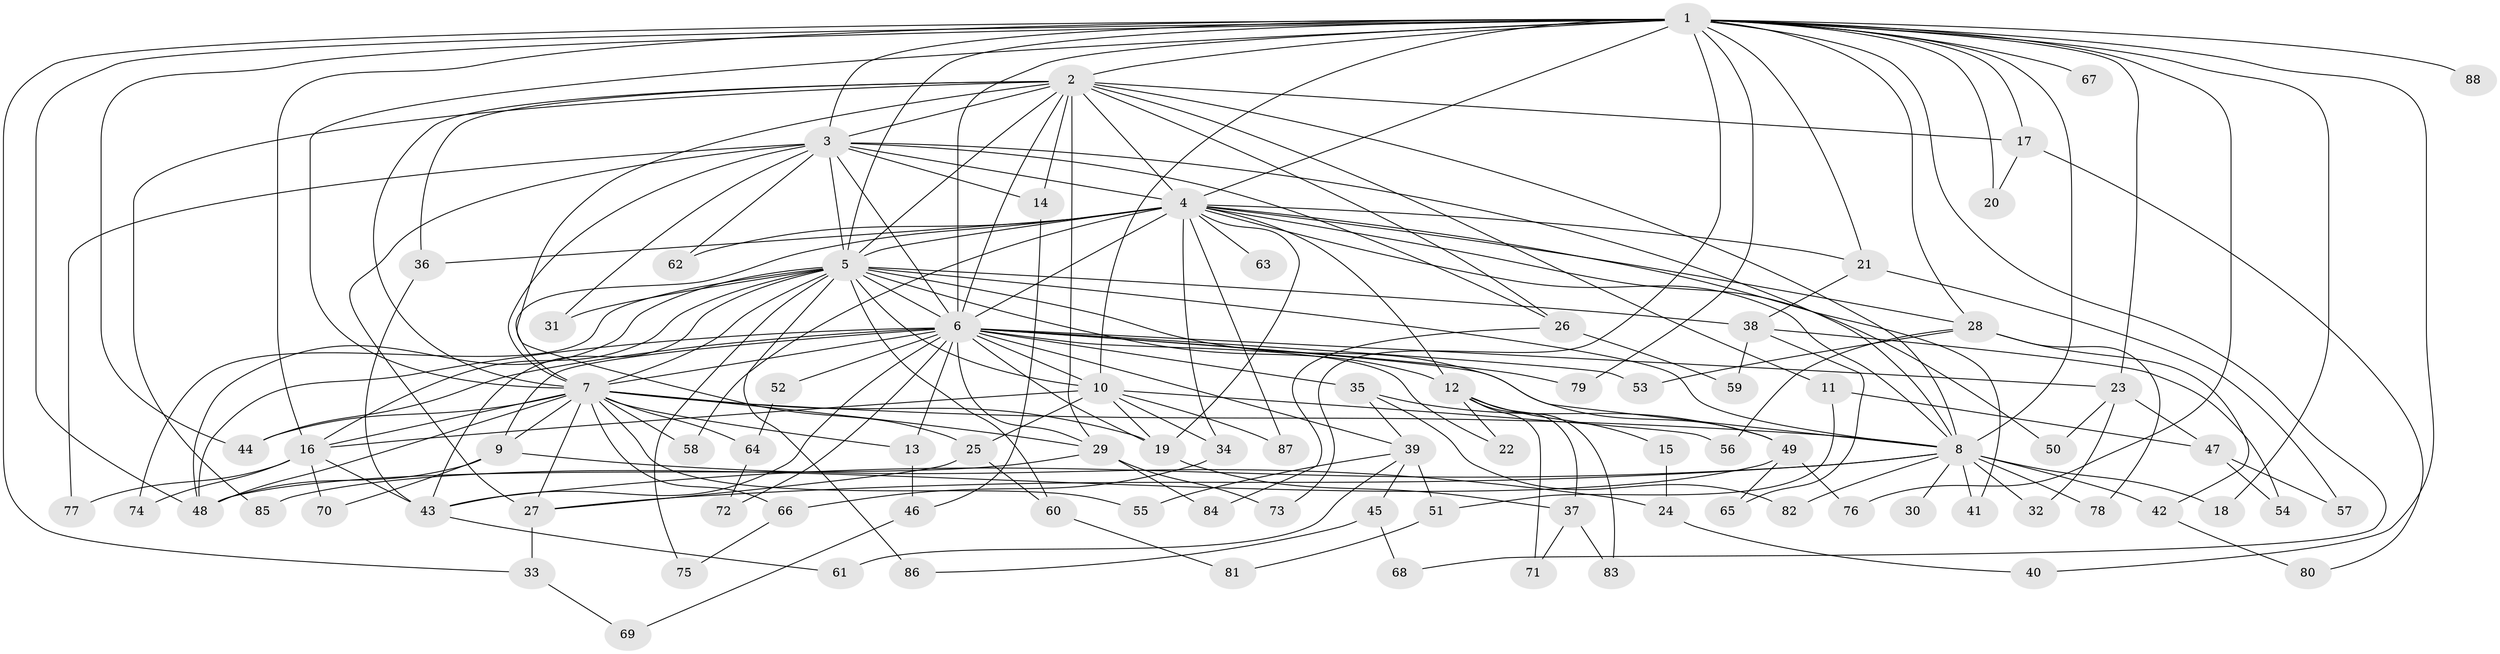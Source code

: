 // original degree distribution, {24: 0.016129032258064516, 19: 0.008064516129032258, 18: 0.016129032258064516, 25: 0.008064516129032258, 22: 0.008064516129032258, 21: 0.016129032258064516, 23: 0.008064516129032258, 5: 0.056451612903225805, 7: 0.024193548387096774, 4: 0.11290322580645161, 8: 0.008064516129032258, 3: 0.23387096774193547, 6: 0.008064516129032258, 2: 0.47580645161290325}
// Generated by graph-tools (version 1.1) at 2025/49/03/04/25 22:49:18]
// undirected, 88 vertices, 195 edges
graph export_dot {
  node [color=gray90,style=filled];
  1;
  2;
  3;
  4;
  5;
  6;
  7;
  8;
  9;
  10;
  11;
  12;
  13;
  14;
  15;
  16;
  17;
  18;
  19;
  20;
  21;
  22;
  23;
  24;
  25;
  26;
  27;
  28;
  29;
  30;
  31;
  32;
  33;
  34;
  35;
  36;
  37;
  38;
  39;
  40;
  41;
  42;
  43;
  44;
  45;
  46;
  47;
  48;
  49;
  50;
  51;
  52;
  53;
  54;
  55;
  56;
  57;
  58;
  59;
  60;
  61;
  62;
  63;
  64;
  65;
  66;
  67;
  68;
  69;
  70;
  71;
  72;
  73;
  74;
  75;
  76;
  77;
  78;
  79;
  80;
  81;
  82;
  83;
  84;
  85;
  86;
  87;
  88;
  1 -- 2 [weight=2.0];
  1 -- 3 [weight=2.0];
  1 -- 4 [weight=2.0];
  1 -- 5 [weight=2.0];
  1 -- 6 [weight=4.0];
  1 -- 7 [weight=3.0];
  1 -- 8 [weight=2.0];
  1 -- 10 [weight=1.0];
  1 -- 16 [weight=1.0];
  1 -- 17 [weight=1.0];
  1 -- 18 [weight=1.0];
  1 -- 20 [weight=1.0];
  1 -- 21 [weight=1.0];
  1 -- 23 [weight=1.0];
  1 -- 28 [weight=2.0];
  1 -- 33 [weight=1.0];
  1 -- 40 [weight=1.0];
  1 -- 44 [weight=1.0];
  1 -- 48 [weight=1.0];
  1 -- 67 [weight=2.0];
  1 -- 68 [weight=1.0];
  1 -- 73 [weight=1.0];
  1 -- 76 [weight=1.0];
  1 -- 79 [weight=1.0];
  1 -- 88 [weight=1.0];
  2 -- 3 [weight=1.0];
  2 -- 4 [weight=2.0];
  2 -- 5 [weight=1.0];
  2 -- 6 [weight=2.0];
  2 -- 7 [weight=1.0];
  2 -- 8 [weight=1.0];
  2 -- 11 [weight=1.0];
  2 -- 14 [weight=1.0];
  2 -- 17 [weight=1.0];
  2 -- 25 [weight=1.0];
  2 -- 26 [weight=1.0];
  2 -- 29 [weight=1.0];
  2 -- 36 [weight=1.0];
  2 -- 85 [weight=1.0];
  3 -- 4 [weight=2.0];
  3 -- 5 [weight=1.0];
  3 -- 6 [weight=2.0];
  3 -- 7 [weight=2.0];
  3 -- 8 [weight=3.0];
  3 -- 14 [weight=1.0];
  3 -- 26 [weight=1.0];
  3 -- 27 [weight=1.0];
  3 -- 31 [weight=1.0];
  3 -- 62 [weight=1.0];
  3 -- 77 [weight=1.0];
  4 -- 5 [weight=1.0];
  4 -- 6 [weight=2.0];
  4 -- 7 [weight=1.0];
  4 -- 8 [weight=1.0];
  4 -- 12 [weight=1.0];
  4 -- 19 [weight=1.0];
  4 -- 21 [weight=1.0];
  4 -- 28 [weight=2.0];
  4 -- 34 [weight=1.0];
  4 -- 36 [weight=1.0];
  4 -- 41 [weight=1.0];
  4 -- 50 [weight=1.0];
  4 -- 58 [weight=1.0];
  4 -- 62 [weight=2.0];
  4 -- 63 [weight=1.0];
  4 -- 87 [weight=1.0];
  5 -- 6 [weight=3.0];
  5 -- 7 [weight=1.0];
  5 -- 8 [weight=1.0];
  5 -- 10 [weight=1.0];
  5 -- 12 [weight=1.0];
  5 -- 16 [weight=1.0];
  5 -- 31 [weight=1.0];
  5 -- 38 [weight=1.0];
  5 -- 43 [weight=1.0];
  5 -- 48 [weight=1.0];
  5 -- 49 [weight=1.0];
  5 -- 60 [weight=1.0];
  5 -- 74 [weight=1.0];
  5 -- 75 [weight=1.0];
  5 -- 86 [weight=1.0];
  6 -- 7 [weight=3.0];
  6 -- 8 [weight=2.0];
  6 -- 9 [weight=1.0];
  6 -- 10 [weight=2.0];
  6 -- 13 [weight=1.0];
  6 -- 19 [weight=1.0];
  6 -- 22 [weight=1.0];
  6 -- 23 [weight=1.0];
  6 -- 29 [weight=3.0];
  6 -- 35 [weight=1.0];
  6 -- 39 [weight=1.0];
  6 -- 43 [weight=1.0];
  6 -- 44 [weight=1.0];
  6 -- 48 [weight=1.0];
  6 -- 52 [weight=1.0];
  6 -- 53 [weight=1.0];
  6 -- 72 [weight=1.0];
  6 -- 79 [weight=1.0];
  7 -- 8 [weight=1.0];
  7 -- 9 [weight=1.0];
  7 -- 13 [weight=1.0];
  7 -- 16 [weight=1.0];
  7 -- 19 [weight=1.0];
  7 -- 27 [weight=1.0];
  7 -- 29 [weight=2.0];
  7 -- 44 [weight=1.0];
  7 -- 48 [weight=1.0];
  7 -- 55 [weight=1.0];
  7 -- 58 [weight=1.0];
  7 -- 64 [weight=1.0];
  7 -- 66 [weight=1.0];
  8 -- 18 [weight=1.0];
  8 -- 27 [weight=1.0];
  8 -- 30 [weight=1.0];
  8 -- 32 [weight=1.0];
  8 -- 41 [weight=1.0];
  8 -- 42 [weight=1.0];
  8 -- 43 [weight=1.0];
  8 -- 78 [weight=1.0];
  8 -- 82 [weight=1.0];
  9 -- 24 [weight=1.0];
  9 -- 48 [weight=1.0];
  9 -- 70 [weight=1.0];
  10 -- 16 [weight=1.0];
  10 -- 19 [weight=1.0];
  10 -- 25 [weight=1.0];
  10 -- 34 [weight=1.0];
  10 -- 56 [weight=1.0];
  10 -- 87 [weight=1.0];
  11 -- 47 [weight=1.0];
  11 -- 51 [weight=1.0];
  12 -- 15 [weight=1.0];
  12 -- 22 [weight=1.0];
  12 -- 37 [weight=1.0];
  12 -- 71 [weight=1.0];
  12 -- 83 [weight=1.0];
  13 -- 46 [weight=1.0];
  14 -- 46 [weight=1.0];
  15 -- 24 [weight=1.0];
  16 -- 43 [weight=1.0];
  16 -- 70 [weight=1.0];
  16 -- 74 [weight=1.0];
  16 -- 77 [weight=1.0];
  17 -- 20 [weight=1.0];
  17 -- 80 [weight=1.0];
  19 -- 37 [weight=1.0];
  21 -- 38 [weight=1.0];
  21 -- 57 [weight=1.0];
  23 -- 32 [weight=1.0];
  23 -- 47 [weight=1.0];
  23 -- 50 [weight=1.0];
  24 -- 40 [weight=1.0];
  25 -- 27 [weight=1.0];
  25 -- 60 [weight=1.0];
  26 -- 59 [weight=1.0];
  26 -- 84 [weight=1.0];
  27 -- 33 [weight=1.0];
  28 -- 42 [weight=1.0];
  28 -- 53 [weight=1.0];
  28 -- 56 [weight=1.0];
  28 -- 78 [weight=1.0];
  29 -- 48 [weight=1.0];
  29 -- 73 [weight=1.0];
  29 -- 84 [weight=1.0];
  33 -- 69 [weight=1.0];
  34 -- 66 [weight=1.0];
  35 -- 39 [weight=1.0];
  35 -- 49 [weight=1.0];
  35 -- 82 [weight=1.0];
  36 -- 43 [weight=1.0];
  37 -- 71 [weight=1.0];
  37 -- 83 [weight=1.0];
  38 -- 54 [weight=1.0];
  38 -- 59 [weight=1.0];
  38 -- 65 [weight=1.0];
  39 -- 45 [weight=1.0];
  39 -- 51 [weight=1.0];
  39 -- 55 [weight=1.0];
  39 -- 61 [weight=1.0];
  42 -- 80 [weight=1.0];
  43 -- 61 [weight=1.0];
  45 -- 68 [weight=1.0];
  45 -- 86 [weight=1.0];
  46 -- 69 [weight=1.0];
  47 -- 54 [weight=1.0];
  47 -- 57 [weight=1.0];
  49 -- 65 [weight=1.0];
  49 -- 76 [weight=1.0];
  49 -- 85 [weight=1.0];
  51 -- 81 [weight=1.0];
  52 -- 64 [weight=1.0];
  60 -- 81 [weight=1.0];
  64 -- 72 [weight=1.0];
  66 -- 75 [weight=1.0];
}
